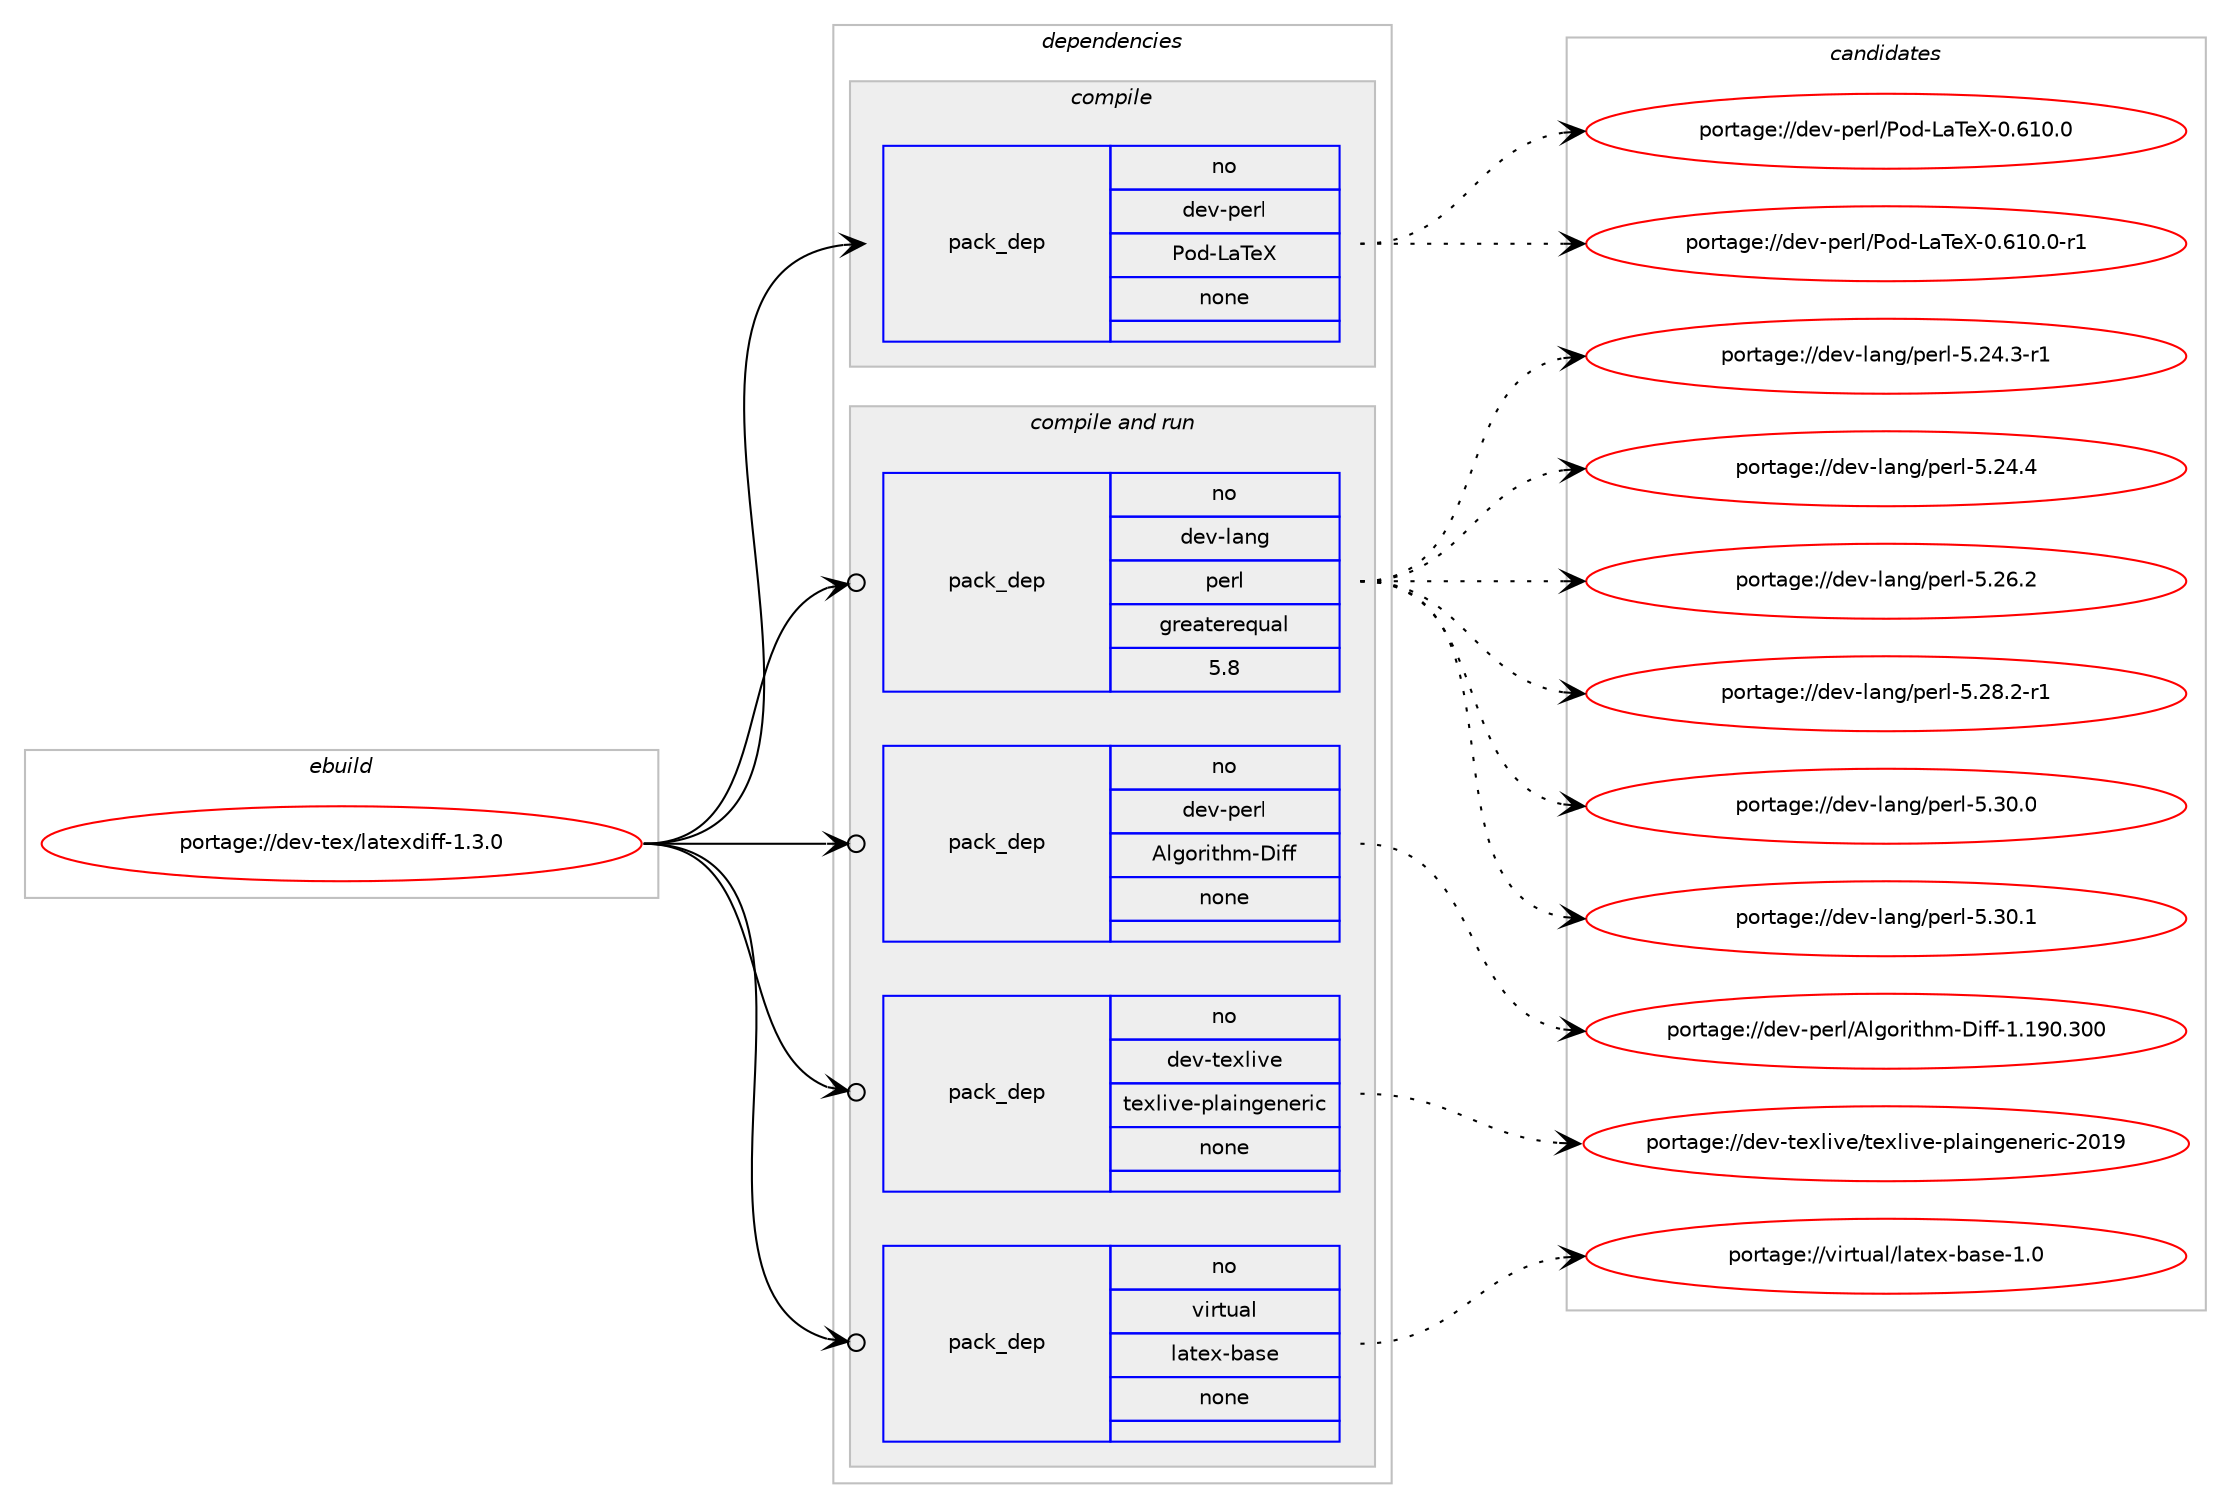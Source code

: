digraph prolog {

# *************
# Graph options
# *************

newrank=true;
concentrate=true;
compound=true;
graph [rankdir=LR,fontname=Helvetica,fontsize=10,ranksep=1.5];#, ranksep=2.5, nodesep=0.2];
edge  [arrowhead=vee];
node  [fontname=Helvetica,fontsize=10];

# **********
# The ebuild
# **********

subgraph cluster_leftcol {
color=gray;
rank=same;
label=<<i>ebuild</i>>;
id [label="portage://dev-tex/latexdiff-1.3.0", color=red, width=4, href="../dev-tex/latexdiff-1.3.0.svg"];
}

# ****************
# The dependencies
# ****************

subgraph cluster_midcol {
color=gray;
label=<<i>dependencies</i>>;
subgraph cluster_compile {
fillcolor="#eeeeee";
style=filled;
label=<<i>compile</i>>;
subgraph pack184038 {
dependency257883 [label=<<TABLE BORDER="0" CELLBORDER="1" CELLSPACING="0" CELLPADDING="4" WIDTH="220"><TR><TD ROWSPAN="6" CELLPADDING="30">pack_dep</TD></TR><TR><TD WIDTH="110">no</TD></TR><TR><TD>dev-perl</TD></TR><TR><TD>Pod-LaTeX</TD></TR><TR><TD>none</TD></TR><TR><TD></TD></TR></TABLE>>, shape=none, color=blue];
}
id:e -> dependency257883:w [weight=20,style="solid",arrowhead="vee"];
}
subgraph cluster_compileandrun {
fillcolor="#eeeeee";
style=filled;
label=<<i>compile and run</i>>;
subgraph pack184039 {
dependency257884 [label=<<TABLE BORDER="0" CELLBORDER="1" CELLSPACING="0" CELLPADDING="4" WIDTH="220"><TR><TD ROWSPAN="6" CELLPADDING="30">pack_dep</TD></TR><TR><TD WIDTH="110">no</TD></TR><TR><TD>dev-lang</TD></TR><TR><TD>perl</TD></TR><TR><TD>greaterequal</TD></TR><TR><TD>5.8</TD></TR></TABLE>>, shape=none, color=blue];
}
id:e -> dependency257884:w [weight=20,style="solid",arrowhead="odotvee"];
subgraph pack184040 {
dependency257885 [label=<<TABLE BORDER="0" CELLBORDER="1" CELLSPACING="0" CELLPADDING="4" WIDTH="220"><TR><TD ROWSPAN="6" CELLPADDING="30">pack_dep</TD></TR><TR><TD WIDTH="110">no</TD></TR><TR><TD>dev-perl</TD></TR><TR><TD>Algorithm-Diff</TD></TR><TR><TD>none</TD></TR><TR><TD></TD></TR></TABLE>>, shape=none, color=blue];
}
id:e -> dependency257885:w [weight=20,style="solid",arrowhead="odotvee"];
subgraph pack184041 {
dependency257886 [label=<<TABLE BORDER="0" CELLBORDER="1" CELLSPACING="0" CELLPADDING="4" WIDTH="220"><TR><TD ROWSPAN="6" CELLPADDING="30">pack_dep</TD></TR><TR><TD WIDTH="110">no</TD></TR><TR><TD>dev-texlive</TD></TR><TR><TD>texlive-plaingeneric</TD></TR><TR><TD>none</TD></TR><TR><TD></TD></TR></TABLE>>, shape=none, color=blue];
}
id:e -> dependency257886:w [weight=20,style="solid",arrowhead="odotvee"];
subgraph pack184042 {
dependency257887 [label=<<TABLE BORDER="0" CELLBORDER="1" CELLSPACING="0" CELLPADDING="4" WIDTH="220"><TR><TD ROWSPAN="6" CELLPADDING="30">pack_dep</TD></TR><TR><TD WIDTH="110">no</TD></TR><TR><TD>virtual</TD></TR><TR><TD>latex-base</TD></TR><TR><TD>none</TD></TR><TR><TD></TD></TR></TABLE>>, shape=none, color=blue];
}
id:e -> dependency257887:w [weight=20,style="solid",arrowhead="odotvee"];
}
subgraph cluster_run {
fillcolor="#eeeeee";
style=filled;
label=<<i>run</i>>;
}
}

# **************
# The candidates
# **************

subgraph cluster_choices {
rank=same;
color=gray;
label=<<i>candidates</i>>;

subgraph choice184038 {
color=black;
nodesep=1;
choiceportage10010111845112101114108478011110045769784101884548465449484648 [label="portage://dev-perl/Pod-LaTeX-0.610.0", color=red, width=4,href="../dev-perl/Pod-LaTeX-0.610.0.svg"];
choiceportage100101118451121011141084780111100457697841018845484654494846484511449 [label="portage://dev-perl/Pod-LaTeX-0.610.0-r1", color=red, width=4,href="../dev-perl/Pod-LaTeX-0.610.0-r1.svg"];
dependency257883:e -> choiceportage10010111845112101114108478011110045769784101884548465449484648:w [style=dotted,weight="100"];
dependency257883:e -> choiceportage100101118451121011141084780111100457697841018845484654494846484511449:w [style=dotted,weight="100"];
}
subgraph choice184039 {
color=black;
nodesep=1;
choiceportage100101118451089711010347112101114108455346505246514511449 [label="portage://dev-lang/perl-5.24.3-r1", color=red, width=4,href="../dev-lang/perl-5.24.3-r1.svg"];
choiceportage10010111845108971101034711210111410845534650524652 [label="portage://dev-lang/perl-5.24.4", color=red, width=4,href="../dev-lang/perl-5.24.4.svg"];
choiceportage10010111845108971101034711210111410845534650544650 [label="portage://dev-lang/perl-5.26.2", color=red, width=4,href="../dev-lang/perl-5.26.2.svg"];
choiceportage100101118451089711010347112101114108455346505646504511449 [label="portage://dev-lang/perl-5.28.2-r1", color=red, width=4,href="../dev-lang/perl-5.28.2-r1.svg"];
choiceportage10010111845108971101034711210111410845534651484648 [label="portage://dev-lang/perl-5.30.0", color=red, width=4,href="../dev-lang/perl-5.30.0.svg"];
choiceportage10010111845108971101034711210111410845534651484649 [label="portage://dev-lang/perl-5.30.1", color=red, width=4,href="../dev-lang/perl-5.30.1.svg"];
dependency257884:e -> choiceportage100101118451089711010347112101114108455346505246514511449:w [style=dotted,weight="100"];
dependency257884:e -> choiceportage10010111845108971101034711210111410845534650524652:w [style=dotted,weight="100"];
dependency257884:e -> choiceportage10010111845108971101034711210111410845534650544650:w [style=dotted,weight="100"];
dependency257884:e -> choiceportage100101118451089711010347112101114108455346505646504511449:w [style=dotted,weight="100"];
dependency257884:e -> choiceportage10010111845108971101034711210111410845534651484648:w [style=dotted,weight="100"];
dependency257884:e -> choiceportage10010111845108971101034711210111410845534651484649:w [style=dotted,weight="100"];
}
subgraph choice184040 {
color=black;
nodesep=1;
choiceportage100101118451121011141084765108103111114105116104109456810510210245494649574846514848 [label="portage://dev-perl/Algorithm-Diff-1.190.300", color=red, width=4,href="../dev-perl/Algorithm-Diff-1.190.300.svg"];
dependency257885:e -> choiceportage100101118451121011141084765108103111114105116104109456810510210245494649574846514848:w [style=dotted,weight="100"];
}
subgraph choice184041 {
color=black;
nodesep=1;
choiceportage10010111845116101120108105118101471161011201081051181014511210897105110103101110101114105994550484957 [label="portage://dev-texlive/texlive-plaingeneric-2019", color=red, width=4,href="../dev-texlive/texlive-plaingeneric-2019.svg"];
dependency257886:e -> choiceportage10010111845116101120108105118101471161011201081051181014511210897105110103101110101114105994550484957:w [style=dotted,weight="100"];
}
subgraph choice184042 {
color=black;
nodesep=1;
choiceportage11810511411611797108471089711610112045989711510145494648 [label="portage://virtual/latex-base-1.0", color=red, width=4,href="../virtual/latex-base-1.0.svg"];
dependency257887:e -> choiceportage11810511411611797108471089711610112045989711510145494648:w [style=dotted,weight="100"];
}
}

}
